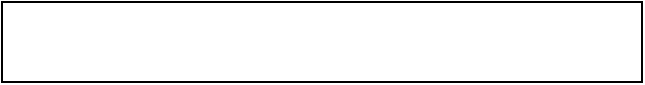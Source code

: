 <mxfile version="15.2.7" type="github">
  <diagram id="i-GnBD91eeCxeOYo7hff" name="Page-1">
    <mxGraphModel dx="1422" dy="772" grid="1" gridSize="10" guides="1" tooltips="1" connect="1" arrows="1" fold="1" page="1" pageScale="1" pageWidth="827" pageHeight="1169" math="0" shadow="0">
      <root>
        <mxCell id="0" />
        <mxCell id="1" parent="0" />
        <mxCell id="0W6Jrf8Qo8XPT-c9ALgW-1" value="" style="rounded=0;whiteSpace=wrap;html=1;" vertex="1" parent="1">
          <mxGeometry x="40" y="80" width="320" height="40" as="geometry" />
        </mxCell>
      </root>
    </mxGraphModel>
  </diagram>
</mxfile>
